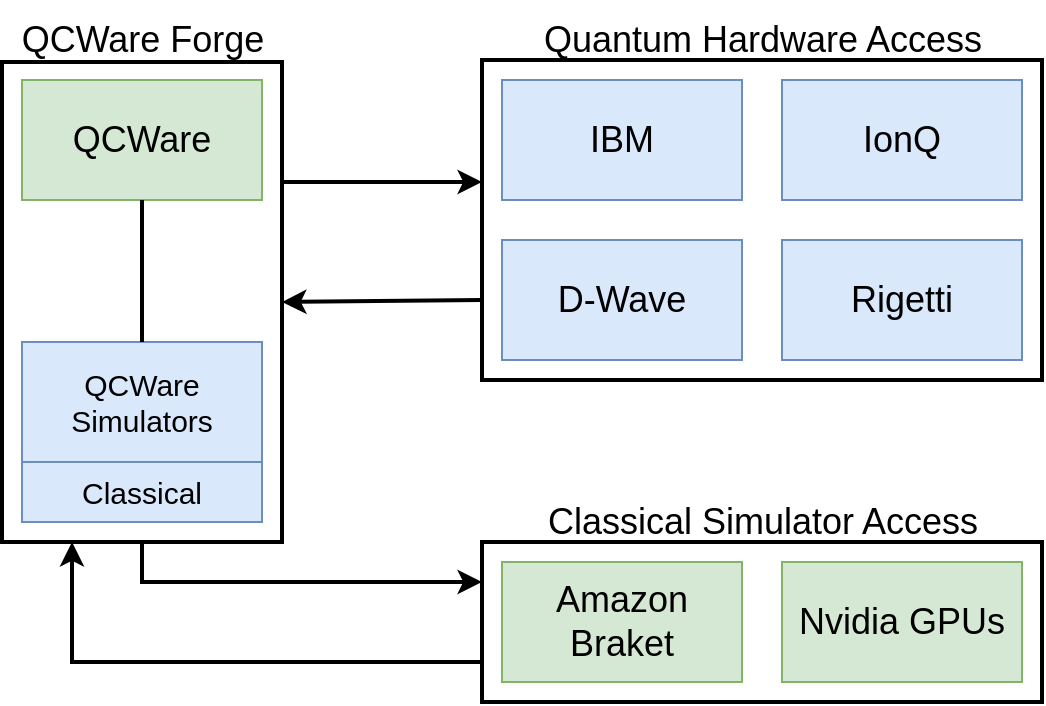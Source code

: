 <mxfile>
    <diagram id="rQidzDeL6LrUdPNr9FXQ" name="Page-1">
        <mxGraphModel dx="823" dy="709" grid="1" gridSize="10" guides="1" tooltips="1" connect="1" arrows="1" fold="1" page="1" pageScale="1" pageWidth="1169" pageHeight="827" math="0" shadow="0">
            <root>
                <mxCell id="0"/>
                <mxCell id="1" parent="0"/>
                <mxCell id="32" value="" style="group" parent="1" vertex="1" connectable="0">
                    <mxGeometry x="160" y="79" width="520" height="351" as="geometry"/>
                </mxCell>
                <mxCell id="21" value="" style="group" parent="32" vertex="1" connectable="0">
                    <mxGeometry x="240" width="280" height="190" as="geometry"/>
                </mxCell>
                <mxCell id="19" value="" style="group" parent="21" vertex="1" connectable="0">
                    <mxGeometry y="30" width="280" height="160" as="geometry"/>
                </mxCell>
                <mxCell id="15" value="" style="rounded=0;whiteSpace=wrap;html=1;fontSize=18;fillColor=none;strokeWidth=2;" parent="19" vertex="1">
                    <mxGeometry width="280" height="160" as="geometry"/>
                </mxCell>
                <mxCell id="6" value="&lt;font style=&quot;font-size: 18px;&quot;&gt;Rigetti&lt;/font&gt;" style="rounded=0;whiteSpace=wrap;html=1;fillColor=#dae8fc;strokeColor=#6c8ebf;" parent="19" vertex="1">
                    <mxGeometry x="150" y="90" width="120" height="60" as="geometry"/>
                </mxCell>
                <mxCell id="7" value="&lt;font style=&quot;font-size: 18px;&quot;&gt;IonQ&lt;/font&gt;" style="rounded=0;whiteSpace=wrap;html=1;fillColor=#dae8fc;strokeColor=#6c8ebf;" parent="19" vertex="1">
                    <mxGeometry x="150" y="10" width="120" height="60" as="geometry"/>
                </mxCell>
                <mxCell id="8" value="&lt;font style=&quot;font-size: 18px;&quot;&gt;IBM&lt;/font&gt;" style="rounded=0;whiteSpace=wrap;html=1;fillColor=#dae8fc;strokeColor=#6c8ebf;" parent="19" vertex="1">
                    <mxGeometry x="10" y="10" width="120" height="60" as="geometry"/>
                </mxCell>
                <mxCell id="9" value="&lt;font style=&quot;font-size: 18px;&quot;&gt;D-Wave&lt;/font&gt;" style="rounded=0;whiteSpace=wrap;html=1;fillColor=#dae8fc;strokeColor=#6c8ebf;" parent="19" vertex="1">
                    <mxGeometry x="10" y="90" width="120" height="60" as="geometry"/>
                </mxCell>
                <mxCell id="20" value="&lt;span style=&quot;font-size: 18px;&quot;&gt;Quantum Hardware Access&lt;/span&gt;" style="text;html=1;align=center;verticalAlign=middle;resizable=0;points=[];autosize=1;strokeColor=none;fillColor=none;" parent="21" vertex="1">
                    <mxGeometry x="20" width="240" height="40" as="geometry"/>
                </mxCell>
                <mxCell id="23" value="" style="group" parent="32" vertex="1" connectable="0">
                    <mxGeometry x="240" y="241" width="280" height="110" as="geometry"/>
                </mxCell>
                <mxCell id="16" value="" style="rounded=0;whiteSpace=wrap;html=1;fontSize=18;fillColor=none;strokeWidth=2;" parent="23" vertex="1">
                    <mxGeometry y="30" width="280" height="80" as="geometry"/>
                </mxCell>
                <mxCell id="3" value="&lt;font style=&quot;font-size: 18px;&quot;&gt;Amazon Braket&lt;/font&gt;" style="rounded=0;whiteSpace=wrap;html=1;fillColor=#d5e8d4;strokeColor=#82b366;" parent="23" vertex="1">
                    <mxGeometry x="10" y="40" width="120" height="60" as="geometry"/>
                </mxCell>
                <mxCell id="4" value="&lt;font style=&quot;font-size: 18px;&quot;&gt;Nvidia GPUs&lt;/font&gt;" style="rounded=0;whiteSpace=wrap;html=1;fillColor=#d5e8d4;strokeColor=#82b366;" parent="23" vertex="1">
                    <mxGeometry x="150" y="40" width="120" height="60" as="geometry"/>
                </mxCell>
                <mxCell id="22" value="&lt;font style=&quot;font-size: 18px;&quot;&gt;Classical Simulator Access&lt;/font&gt;" style="text;html=1;align=center;verticalAlign=middle;resizable=0;points=[];autosize=1;strokeColor=none;fillColor=none;" parent="23" vertex="1">
                    <mxGeometry x="20" width="240" height="40" as="geometry"/>
                </mxCell>
                <mxCell id="26" style="edgeStyle=orthogonalEdgeStyle;html=1;exitX=0;exitY=0.75;exitDx=0;exitDy=0;entryX=0.25;entryY=1;entryDx=0;entryDy=0;fontSize=18;rounded=0;strokeWidth=2;" parent="32" source="16" target="17" edge="1">
                    <mxGeometry relative="1" as="geometry"/>
                </mxCell>
                <mxCell id="27" style="edgeStyle=orthogonalEdgeStyle;rounded=0;html=1;exitX=0.5;exitY=1;exitDx=0;exitDy=0;entryX=0;entryY=0.25;entryDx=0;entryDy=0;strokeWidth=2;fontSize=18;" parent="32" source="17" target="16" edge="1">
                    <mxGeometry relative="1" as="geometry"/>
                </mxCell>
                <mxCell id="28" value="" style="group" parent="32" vertex="1" connectable="0">
                    <mxGeometry width="140" height="271" as="geometry"/>
                </mxCell>
                <mxCell id="17" value="" style="rounded=0;whiteSpace=wrap;html=1;fontSize=18;fillColor=none;strokeWidth=2;container=0;" parent="28" vertex="1">
                    <mxGeometry y="31" width="140" height="240" as="geometry"/>
                </mxCell>
                <mxCell id="2" value="&lt;font style=&quot;font-size: 18px;&quot;&gt;QCWare&lt;/font&gt;" style="rounded=0;whiteSpace=wrap;html=1;fillColor=#d5e8d4;strokeColor=#82b366;container=0;" parent="28" vertex="1">
                    <mxGeometry x="10" y="40" width="120" height="60" as="geometry"/>
                </mxCell>
                <mxCell id="12" value="&lt;font style=&quot;font-size: 15px;&quot;&gt;QCWare Simulators&lt;/font&gt;" style="rounded=0;whiteSpace=wrap;html=1;fillColor=#dae8fc;strokeColor=#6c8ebf;container=0;" parent="28" vertex="1">
                    <mxGeometry x="10" y="171" width="120" height="60" as="geometry"/>
                </mxCell>
                <mxCell id="14" style="edgeStyle=none;html=1;exitX=0.5;exitY=1;exitDx=0;exitDy=0;entryX=0.5;entryY=0;entryDx=0;entryDy=0;fontSize=18;endArrow=none;endFill=0;strokeWidth=2;" parent="28" source="2" target="12" edge="1">
                    <mxGeometry relative="1" as="geometry"/>
                </mxCell>
                <mxCell id="13" value="&lt;font style=&quot;font-size: 15px;&quot;&gt;Classical&lt;/font&gt;" style="rounded=0;whiteSpace=wrap;html=1;fillColor=#dae8fc;strokeColor=#6c8ebf;container=0;" parent="28" vertex="1">
                    <mxGeometry x="10" y="231" width="120" height="30" as="geometry"/>
                </mxCell>
                <mxCell id="24" value="QCWare Forge" style="text;html=1;align=center;verticalAlign=middle;resizable=0;points=[];autosize=1;strokeColor=none;fillColor=none;fontSize=18;container=0;" parent="28" vertex="1">
                    <mxGeometry width="140" height="40" as="geometry"/>
                </mxCell>
                <mxCell id="29" style="edgeStyle=orthogonalEdgeStyle;rounded=0;html=1;exitX=1;exitY=0.25;exitDx=0;exitDy=0;entryX=0;entryY=0.381;entryDx=0;entryDy=0;entryPerimeter=0;strokeWidth=2;fontSize=18;" parent="32" source="17" target="15" edge="1">
                    <mxGeometry relative="1" as="geometry"/>
                </mxCell>
                <mxCell id="31" style="rounded=0;html=1;exitX=0;exitY=0.75;exitDx=0;exitDy=0;entryX=1;entryY=0.5;entryDx=0;entryDy=0;strokeWidth=2;fontSize=18;" parent="32" source="15" target="17" edge="1">
                    <mxGeometry relative="1" as="geometry"/>
                </mxCell>
            </root>
        </mxGraphModel>
    </diagram>
</mxfile>